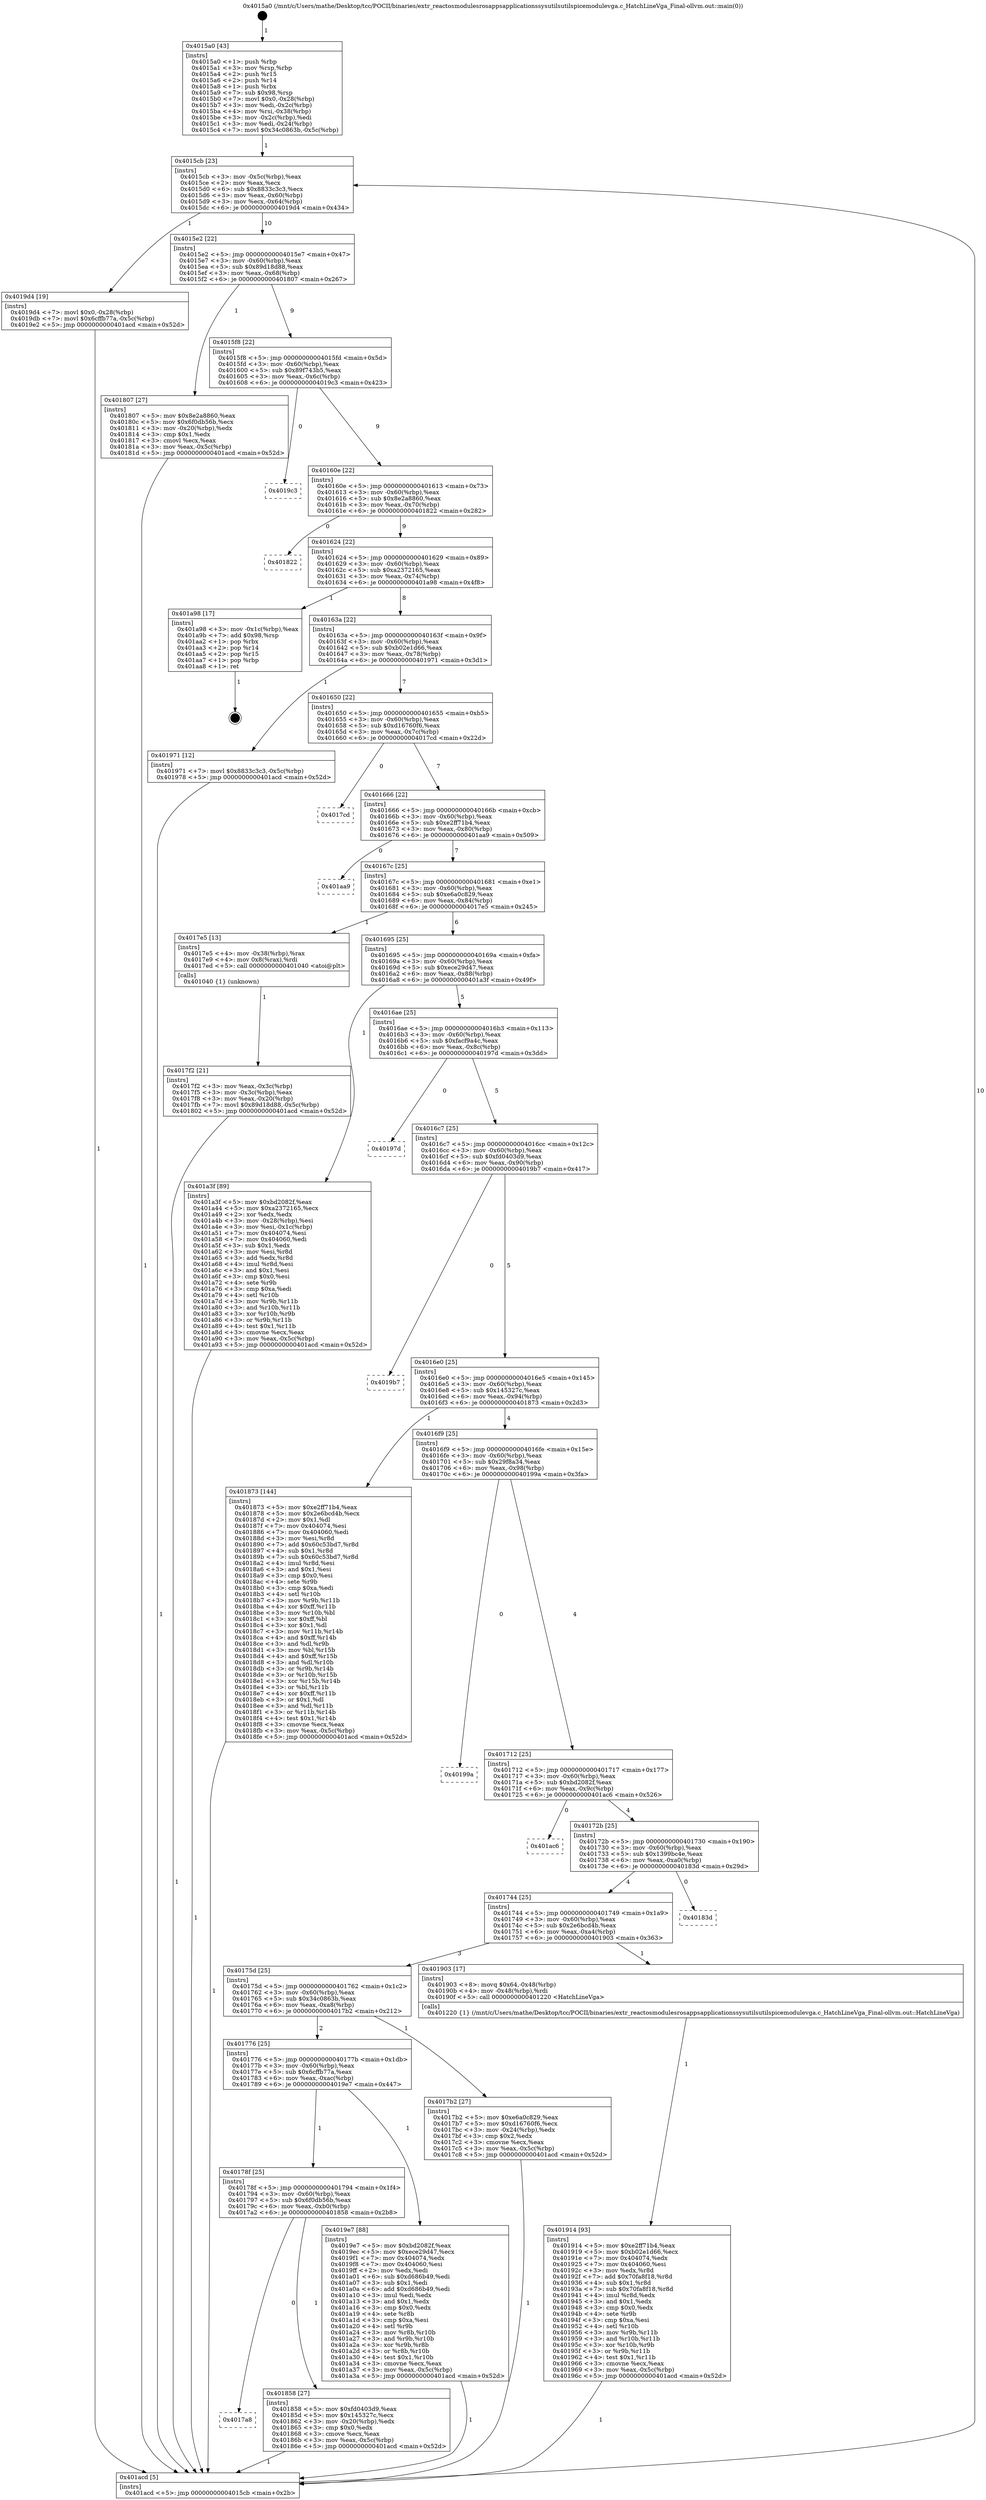 digraph "0x4015a0" {
  label = "0x4015a0 (/mnt/c/Users/mathe/Desktop/tcc/POCII/binaries/extr_reactosmodulesrosappsapplicationssysutilsutilspicemodulevga.c_HatchLineVga_Final-ollvm.out::main(0))"
  labelloc = "t"
  node[shape=record]

  Entry [label="",width=0.3,height=0.3,shape=circle,fillcolor=black,style=filled]
  "0x4015cb" [label="{
     0x4015cb [23]\l
     | [instrs]\l
     &nbsp;&nbsp;0x4015cb \<+3\>: mov -0x5c(%rbp),%eax\l
     &nbsp;&nbsp;0x4015ce \<+2\>: mov %eax,%ecx\l
     &nbsp;&nbsp;0x4015d0 \<+6\>: sub $0x8833c3c3,%ecx\l
     &nbsp;&nbsp;0x4015d6 \<+3\>: mov %eax,-0x60(%rbp)\l
     &nbsp;&nbsp;0x4015d9 \<+3\>: mov %ecx,-0x64(%rbp)\l
     &nbsp;&nbsp;0x4015dc \<+6\>: je 00000000004019d4 \<main+0x434\>\l
  }"]
  "0x4019d4" [label="{
     0x4019d4 [19]\l
     | [instrs]\l
     &nbsp;&nbsp;0x4019d4 \<+7\>: movl $0x0,-0x28(%rbp)\l
     &nbsp;&nbsp;0x4019db \<+7\>: movl $0x6cffb77a,-0x5c(%rbp)\l
     &nbsp;&nbsp;0x4019e2 \<+5\>: jmp 0000000000401acd \<main+0x52d\>\l
  }"]
  "0x4015e2" [label="{
     0x4015e2 [22]\l
     | [instrs]\l
     &nbsp;&nbsp;0x4015e2 \<+5\>: jmp 00000000004015e7 \<main+0x47\>\l
     &nbsp;&nbsp;0x4015e7 \<+3\>: mov -0x60(%rbp),%eax\l
     &nbsp;&nbsp;0x4015ea \<+5\>: sub $0x89d18d88,%eax\l
     &nbsp;&nbsp;0x4015ef \<+3\>: mov %eax,-0x68(%rbp)\l
     &nbsp;&nbsp;0x4015f2 \<+6\>: je 0000000000401807 \<main+0x267\>\l
  }"]
  Exit [label="",width=0.3,height=0.3,shape=circle,fillcolor=black,style=filled,peripheries=2]
  "0x401807" [label="{
     0x401807 [27]\l
     | [instrs]\l
     &nbsp;&nbsp;0x401807 \<+5\>: mov $0x8e2a8860,%eax\l
     &nbsp;&nbsp;0x40180c \<+5\>: mov $0x6f0db56b,%ecx\l
     &nbsp;&nbsp;0x401811 \<+3\>: mov -0x20(%rbp),%edx\l
     &nbsp;&nbsp;0x401814 \<+3\>: cmp $0x1,%edx\l
     &nbsp;&nbsp;0x401817 \<+3\>: cmovl %ecx,%eax\l
     &nbsp;&nbsp;0x40181a \<+3\>: mov %eax,-0x5c(%rbp)\l
     &nbsp;&nbsp;0x40181d \<+5\>: jmp 0000000000401acd \<main+0x52d\>\l
  }"]
  "0x4015f8" [label="{
     0x4015f8 [22]\l
     | [instrs]\l
     &nbsp;&nbsp;0x4015f8 \<+5\>: jmp 00000000004015fd \<main+0x5d\>\l
     &nbsp;&nbsp;0x4015fd \<+3\>: mov -0x60(%rbp),%eax\l
     &nbsp;&nbsp;0x401600 \<+5\>: sub $0x89f743b5,%eax\l
     &nbsp;&nbsp;0x401605 \<+3\>: mov %eax,-0x6c(%rbp)\l
     &nbsp;&nbsp;0x401608 \<+6\>: je 00000000004019c3 \<main+0x423\>\l
  }"]
  "0x401914" [label="{
     0x401914 [93]\l
     | [instrs]\l
     &nbsp;&nbsp;0x401914 \<+5\>: mov $0xe2ff71b4,%eax\l
     &nbsp;&nbsp;0x401919 \<+5\>: mov $0xb02e1d66,%ecx\l
     &nbsp;&nbsp;0x40191e \<+7\>: mov 0x404074,%edx\l
     &nbsp;&nbsp;0x401925 \<+7\>: mov 0x404060,%esi\l
     &nbsp;&nbsp;0x40192c \<+3\>: mov %edx,%r8d\l
     &nbsp;&nbsp;0x40192f \<+7\>: add $0x70fa8f18,%r8d\l
     &nbsp;&nbsp;0x401936 \<+4\>: sub $0x1,%r8d\l
     &nbsp;&nbsp;0x40193a \<+7\>: sub $0x70fa8f18,%r8d\l
     &nbsp;&nbsp;0x401941 \<+4\>: imul %r8d,%edx\l
     &nbsp;&nbsp;0x401945 \<+3\>: and $0x1,%edx\l
     &nbsp;&nbsp;0x401948 \<+3\>: cmp $0x0,%edx\l
     &nbsp;&nbsp;0x40194b \<+4\>: sete %r9b\l
     &nbsp;&nbsp;0x40194f \<+3\>: cmp $0xa,%esi\l
     &nbsp;&nbsp;0x401952 \<+4\>: setl %r10b\l
     &nbsp;&nbsp;0x401956 \<+3\>: mov %r9b,%r11b\l
     &nbsp;&nbsp;0x401959 \<+3\>: and %r10b,%r11b\l
     &nbsp;&nbsp;0x40195c \<+3\>: xor %r10b,%r9b\l
     &nbsp;&nbsp;0x40195f \<+3\>: or %r9b,%r11b\l
     &nbsp;&nbsp;0x401962 \<+4\>: test $0x1,%r11b\l
     &nbsp;&nbsp;0x401966 \<+3\>: cmovne %ecx,%eax\l
     &nbsp;&nbsp;0x401969 \<+3\>: mov %eax,-0x5c(%rbp)\l
     &nbsp;&nbsp;0x40196c \<+5\>: jmp 0000000000401acd \<main+0x52d\>\l
  }"]
  "0x4019c3" [label="{
     0x4019c3\l
  }", style=dashed]
  "0x40160e" [label="{
     0x40160e [22]\l
     | [instrs]\l
     &nbsp;&nbsp;0x40160e \<+5\>: jmp 0000000000401613 \<main+0x73\>\l
     &nbsp;&nbsp;0x401613 \<+3\>: mov -0x60(%rbp),%eax\l
     &nbsp;&nbsp;0x401616 \<+5\>: sub $0x8e2a8860,%eax\l
     &nbsp;&nbsp;0x40161b \<+3\>: mov %eax,-0x70(%rbp)\l
     &nbsp;&nbsp;0x40161e \<+6\>: je 0000000000401822 \<main+0x282\>\l
  }"]
  "0x4017a8" [label="{
     0x4017a8\l
  }", style=dashed]
  "0x401822" [label="{
     0x401822\l
  }", style=dashed]
  "0x401624" [label="{
     0x401624 [22]\l
     | [instrs]\l
     &nbsp;&nbsp;0x401624 \<+5\>: jmp 0000000000401629 \<main+0x89\>\l
     &nbsp;&nbsp;0x401629 \<+3\>: mov -0x60(%rbp),%eax\l
     &nbsp;&nbsp;0x40162c \<+5\>: sub $0xa2372165,%eax\l
     &nbsp;&nbsp;0x401631 \<+3\>: mov %eax,-0x74(%rbp)\l
     &nbsp;&nbsp;0x401634 \<+6\>: je 0000000000401a98 \<main+0x4f8\>\l
  }"]
  "0x401858" [label="{
     0x401858 [27]\l
     | [instrs]\l
     &nbsp;&nbsp;0x401858 \<+5\>: mov $0xfd0403d9,%eax\l
     &nbsp;&nbsp;0x40185d \<+5\>: mov $0x145327c,%ecx\l
     &nbsp;&nbsp;0x401862 \<+3\>: mov -0x20(%rbp),%edx\l
     &nbsp;&nbsp;0x401865 \<+3\>: cmp $0x0,%edx\l
     &nbsp;&nbsp;0x401868 \<+3\>: cmove %ecx,%eax\l
     &nbsp;&nbsp;0x40186b \<+3\>: mov %eax,-0x5c(%rbp)\l
     &nbsp;&nbsp;0x40186e \<+5\>: jmp 0000000000401acd \<main+0x52d\>\l
  }"]
  "0x401a98" [label="{
     0x401a98 [17]\l
     | [instrs]\l
     &nbsp;&nbsp;0x401a98 \<+3\>: mov -0x1c(%rbp),%eax\l
     &nbsp;&nbsp;0x401a9b \<+7\>: add $0x98,%rsp\l
     &nbsp;&nbsp;0x401aa2 \<+1\>: pop %rbx\l
     &nbsp;&nbsp;0x401aa3 \<+2\>: pop %r14\l
     &nbsp;&nbsp;0x401aa5 \<+2\>: pop %r15\l
     &nbsp;&nbsp;0x401aa7 \<+1\>: pop %rbp\l
     &nbsp;&nbsp;0x401aa8 \<+1\>: ret\l
  }"]
  "0x40163a" [label="{
     0x40163a [22]\l
     | [instrs]\l
     &nbsp;&nbsp;0x40163a \<+5\>: jmp 000000000040163f \<main+0x9f\>\l
     &nbsp;&nbsp;0x40163f \<+3\>: mov -0x60(%rbp),%eax\l
     &nbsp;&nbsp;0x401642 \<+5\>: sub $0xb02e1d66,%eax\l
     &nbsp;&nbsp;0x401647 \<+3\>: mov %eax,-0x78(%rbp)\l
     &nbsp;&nbsp;0x40164a \<+6\>: je 0000000000401971 \<main+0x3d1\>\l
  }"]
  "0x40178f" [label="{
     0x40178f [25]\l
     | [instrs]\l
     &nbsp;&nbsp;0x40178f \<+5\>: jmp 0000000000401794 \<main+0x1f4\>\l
     &nbsp;&nbsp;0x401794 \<+3\>: mov -0x60(%rbp),%eax\l
     &nbsp;&nbsp;0x401797 \<+5\>: sub $0x6f0db56b,%eax\l
     &nbsp;&nbsp;0x40179c \<+6\>: mov %eax,-0xb0(%rbp)\l
     &nbsp;&nbsp;0x4017a2 \<+6\>: je 0000000000401858 \<main+0x2b8\>\l
  }"]
  "0x401971" [label="{
     0x401971 [12]\l
     | [instrs]\l
     &nbsp;&nbsp;0x401971 \<+7\>: movl $0x8833c3c3,-0x5c(%rbp)\l
     &nbsp;&nbsp;0x401978 \<+5\>: jmp 0000000000401acd \<main+0x52d\>\l
  }"]
  "0x401650" [label="{
     0x401650 [22]\l
     | [instrs]\l
     &nbsp;&nbsp;0x401650 \<+5\>: jmp 0000000000401655 \<main+0xb5\>\l
     &nbsp;&nbsp;0x401655 \<+3\>: mov -0x60(%rbp),%eax\l
     &nbsp;&nbsp;0x401658 \<+5\>: sub $0xd16760f6,%eax\l
     &nbsp;&nbsp;0x40165d \<+3\>: mov %eax,-0x7c(%rbp)\l
     &nbsp;&nbsp;0x401660 \<+6\>: je 00000000004017cd \<main+0x22d\>\l
  }"]
  "0x4019e7" [label="{
     0x4019e7 [88]\l
     | [instrs]\l
     &nbsp;&nbsp;0x4019e7 \<+5\>: mov $0xbd2082f,%eax\l
     &nbsp;&nbsp;0x4019ec \<+5\>: mov $0xece29d47,%ecx\l
     &nbsp;&nbsp;0x4019f1 \<+7\>: mov 0x404074,%edx\l
     &nbsp;&nbsp;0x4019f8 \<+7\>: mov 0x404060,%esi\l
     &nbsp;&nbsp;0x4019ff \<+2\>: mov %edx,%edi\l
     &nbsp;&nbsp;0x401a01 \<+6\>: sub $0xd686b49,%edi\l
     &nbsp;&nbsp;0x401a07 \<+3\>: sub $0x1,%edi\l
     &nbsp;&nbsp;0x401a0a \<+6\>: add $0xd686b49,%edi\l
     &nbsp;&nbsp;0x401a10 \<+3\>: imul %edi,%edx\l
     &nbsp;&nbsp;0x401a13 \<+3\>: and $0x1,%edx\l
     &nbsp;&nbsp;0x401a16 \<+3\>: cmp $0x0,%edx\l
     &nbsp;&nbsp;0x401a19 \<+4\>: sete %r8b\l
     &nbsp;&nbsp;0x401a1d \<+3\>: cmp $0xa,%esi\l
     &nbsp;&nbsp;0x401a20 \<+4\>: setl %r9b\l
     &nbsp;&nbsp;0x401a24 \<+3\>: mov %r8b,%r10b\l
     &nbsp;&nbsp;0x401a27 \<+3\>: and %r9b,%r10b\l
     &nbsp;&nbsp;0x401a2a \<+3\>: xor %r9b,%r8b\l
     &nbsp;&nbsp;0x401a2d \<+3\>: or %r8b,%r10b\l
     &nbsp;&nbsp;0x401a30 \<+4\>: test $0x1,%r10b\l
     &nbsp;&nbsp;0x401a34 \<+3\>: cmovne %ecx,%eax\l
     &nbsp;&nbsp;0x401a37 \<+3\>: mov %eax,-0x5c(%rbp)\l
     &nbsp;&nbsp;0x401a3a \<+5\>: jmp 0000000000401acd \<main+0x52d\>\l
  }"]
  "0x4017cd" [label="{
     0x4017cd\l
  }", style=dashed]
  "0x401666" [label="{
     0x401666 [22]\l
     | [instrs]\l
     &nbsp;&nbsp;0x401666 \<+5\>: jmp 000000000040166b \<main+0xcb\>\l
     &nbsp;&nbsp;0x40166b \<+3\>: mov -0x60(%rbp),%eax\l
     &nbsp;&nbsp;0x40166e \<+5\>: sub $0xe2ff71b4,%eax\l
     &nbsp;&nbsp;0x401673 \<+3\>: mov %eax,-0x80(%rbp)\l
     &nbsp;&nbsp;0x401676 \<+6\>: je 0000000000401aa9 \<main+0x509\>\l
  }"]
  "0x4017f2" [label="{
     0x4017f2 [21]\l
     | [instrs]\l
     &nbsp;&nbsp;0x4017f2 \<+3\>: mov %eax,-0x3c(%rbp)\l
     &nbsp;&nbsp;0x4017f5 \<+3\>: mov -0x3c(%rbp),%eax\l
     &nbsp;&nbsp;0x4017f8 \<+3\>: mov %eax,-0x20(%rbp)\l
     &nbsp;&nbsp;0x4017fb \<+7\>: movl $0x89d18d88,-0x5c(%rbp)\l
     &nbsp;&nbsp;0x401802 \<+5\>: jmp 0000000000401acd \<main+0x52d\>\l
  }"]
  "0x401aa9" [label="{
     0x401aa9\l
  }", style=dashed]
  "0x40167c" [label="{
     0x40167c [25]\l
     | [instrs]\l
     &nbsp;&nbsp;0x40167c \<+5\>: jmp 0000000000401681 \<main+0xe1\>\l
     &nbsp;&nbsp;0x401681 \<+3\>: mov -0x60(%rbp),%eax\l
     &nbsp;&nbsp;0x401684 \<+5\>: sub $0xe6a0c829,%eax\l
     &nbsp;&nbsp;0x401689 \<+6\>: mov %eax,-0x84(%rbp)\l
     &nbsp;&nbsp;0x40168f \<+6\>: je 00000000004017e5 \<main+0x245\>\l
  }"]
  "0x4015a0" [label="{
     0x4015a0 [43]\l
     | [instrs]\l
     &nbsp;&nbsp;0x4015a0 \<+1\>: push %rbp\l
     &nbsp;&nbsp;0x4015a1 \<+3\>: mov %rsp,%rbp\l
     &nbsp;&nbsp;0x4015a4 \<+2\>: push %r15\l
     &nbsp;&nbsp;0x4015a6 \<+2\>: push %r14\l
     &nbsp;&nbsp;0x4015a8 \<+1\>: push %rbx\l
     &nbsp;&nbsp;0x4015a9 \<+7\>: sub $0x98,%rsp\l
     &nbsp;&nbsp;0x4015b0 \<+7\>: movl $0x0,-0x28(%rbp)\l
     &nbsp;&nbsp;0x4015b7 \<+3\>: mov %edi,-0x2c(%rbp)\l
     &nbsp;&nbsp;0x4015ba \<+4\>: mov %rsi,-0x38(%rbp)\l
     &nbsp;&nbsp;0x4015be \<+3\>: mov -0x2c(%rbp),%edi\l
     &nbsp;&nbsp;0x4015c1 \<+3\>: mov %edi,-0x24(%rbp)\l
     &nbsp;&nbsp;0x4015c4 \<+7\>: movl $0x34c0863b,-0x5c(%rbp)\l
  }"]
  "0x4017e5" [label="{
     0x4017e5 [13]\l
     | [instrs]\l
     &nbsp;&nbsp;0x4017e5 \<+4\>: mov -0x38(%rbp),%rax\l
     &nbsp;&nbsp;0x4017e9 \<+4\>: mov 0x8(%rax),%rdi\l
     &nbsp;&nbsp;0x4017ed \<+5\>: call 0000000000401040 \<atoi@plt\>\l
     | [calls]\l
     &nbsp;&nbsp;0x401040 \{1\} (unknown)\l
  }"]
  "0x401695" [label="{
     0x401695 [25]\l
     | [instrs]\l
     &nbsp;&nbsp;0x401695 \<+5\>: jmp 000000000040169a \<main+0xfa\>\l
     &nbsp;&nbsp;0x40169a \<+3\>: mov -0x60(%rbp),%eax\l
     &nbsp;&nbsp;0x40169d \<+5\>: sub $0xece29d47,%eax\l
     &nbsp;&nbsp;0x4016a2 \<+6\>: mov %eax,-0x88(%rbp)\l
     &nbsp;&nbsp;0x4016a8 \<+6\>: je 0000000000401a3f \<main+0x49f\>\l
  }"]
  "0x401acd" [label="{
     0x401acd [5]\l
     | [instrs]\l
     &nbsp;&nbsp;0x401acd \<+5\>: jmp 00000000004015cb \<main+0x2b\>\l
  }"]
  "0x401a3f" [label="{
     0x401a3f [89]\l
     | [instrs]\l
     &nbsp;&nbsp;0x401a3f \<+5\>: mov $0xbd2082f,%eax\l
     &nbsp;&nbsp;0x401a44 \<+5\>: mov $0xa2372165,%ecx\l
     &nbsp;&nbsp;0x401a49 \<+2\>: xor %edx,%edx\l
     &nbsp;&nbsp;0x401a4b \<+3\>: mov -0x28(%rbp),%esi\l
     &nbsp;&nbsp;0x401a4e \<+3\>: mov %esi,-0x1c(%rbp)\l
     &nbsp;&nbsp;0x401a51 \<+7\>: mov 0x404074,%esi\l
     &nbsp;&nbsp;0x401a58 \<+7\>: mov 0x404060,%edi\l
     &nbsp;&nbsp;0x401a5f \<+3\>: sub $0x1,%edx\l
     &nbsp;&nbsp;0x401a62 \<+3\>: mov %esi,%r8d\l
     &nbsp;&nbsp;0x401a65 \<+3\>: add %edx,%r8d\l
     &nbsp;&nbsp;0x401a68 \<+4\>: imul %r8d,%esi\l
     &nbsp;&nbsp;0x401a6c \<+3\>: and $0x1,%esi\l
     &nbsp;&nbsp;0x401a6f \<+3\>: cmp $0x0,%esi\l
     &nbsp;&nbsp;0x401a72 \<+4\>: sete %r9b\l
     &nbsp;&nbsp;0x401a76 \<+3\>: cmp $0xa,%edi\l
     &nbsp;&nbsp;0x401a79 \<+4\>: setl %r10b\l
     &nbsp;&nbsp;0x401a7d \<+3\>: mov %r9b,%r11b\l
     &nbsp;&nbsp;0x401a80 \<+3\>: and %r10b,%r11b\l
     &nbsp;&nbsp;0x401a83 \<+3\>: xor %r10b,%r9b\l
     &nbsp;&nbsp;0x401a86 \<+3\>: or %r9b,%r11b\l
     &nbsp;&nbsp;0x401a89 \<+4\>: test $0x1,%r11b\l
     &nbsp;&nbsp;0x401a8d \<+3\>: cmovne %ecx,%eax\l
     &nbsp;&nbsp;0x401a90 \<+3\>: mov %eax,-0x5c(%rbp)\l
     &nbsp;&nbsp;0x401a93 \<+5\>: jmp 0000000000401acd \<main+0x52d\>\l
  }"]
  "0x4016ae" [label="{
     0x4016ae [25]\l
     | [instrs]\l
     &nbsp;&nbsp;0x4016ae \<+5\>: jmp 00000000004016b3 \<main+0x113\>\l
     &nbsp;&nbsp;0x4016b3 \<+3\>: mov -0x60(%rbp),%eax\l
     &nbsp;&nbsp;0x4016b6 \<+5\>: sub $0xfacf9a4c,%eax\l
     &nbsp;&nbsp;0x4016bb \<+6\>: mov %eax,-0x8c(%rbp)\l
     &nbsp;&nbsp;0x4016c1 \<+6\>: je 000000000040197d \<main+0x3dd\>\l
  }"]
  "0x401776" [label="{
     0x401776 [25]\l
     | [instrs]\l
     &nbsp;&nbsp;0x401776 \<+5\>: jmp 000000000040177b \<main+0x1db\>\l
     &nbsp;&nbsp;0x40177b \<+3\>: mov -0x60(%rbp),%eax\l
     &nbsp;&nbsp;0x40177e \<+5\>: sub $0x6cffb77a,%eax\l
     &nbsp;&nbsp;0x401783 \<+6\>: mov %eax,-0xac(%rbp)\l
     &nbsp;&nbsp;0x401789 \<+6\>: je 00000000004019e7 \<main+0x447\>\l
  }"]
  "0x40197d" [label="{
     0x40197d\l
  }", style=dashed]
  "0x4016c7" [label="{
     0x4016c7 [25]\l
     | [instrs]\l
     &nbsp;&nbsp;0x4016c7 \<+5\>: jmp 00000000004016cc \<main+0x12c\>\l
     &nbsp;&nbsp;0x4016cc \<+3\>: mov -0x60(%rbp),%eax\l
     &nbsp;&nbsp;0x4016cf \<+5\>: sub $0xfd0403d9,%eax\l
     &nbsp;&nbsp;0x4016d4 \<+6\>: mov %eax,-0x90(%rbp)\l
     &nbsp;&nbsp;0x4016da \<+6\>: je 00000000004019b7 \<main+0x417\>\l
  }"]
  "0x4017b2" [label="{
     0x4017b2 [27]\l
     | [instrs]\l
     &nbsp;&nbsp;0x4017b2 \<+5\>: mov $0xe6a0c829,%eax\l
     &nbsp;&nbsp;0x4017b7 \<+5\>: mov $0xd16760f6,%ecx\l
     &nbsp;&nbsp;0x4017bc \<+3\>: mov -0x24(%rbp),%edx\l
     &nbsp;&nbsp;0x4017bf \<+3\>: cmp $0x2,%edx\l
     &nbsp;&nbsp;0x4017c2 \<+3\>: cmovne %ecx,%eax\l
     &nbsp;&nbsp;0x4017c5 \<+3\>: mov %eax,-0x5c(%rbp)\l
     &nbsp;&nbsp;0x4017c8 \<+5\>: jmp 0000000000401acd \<main+0x52d\>\l
  }"]
  "0x4019b7" [label="{
     0x4019b7\l
  }", style=dashed]
  "0x4016e0" [label="{
     0x4016e0 [25]\l
     | [instrs]\l
     &nbsp;&nbsp;0x4016e0 \<+5\>: jmp 00000000004016e5 \<main+0x145\>\l
     &nbsp;&nbsp;0x4016e5 \<+3\>: mov -0x60(%rbp),%eax\l
     &nbsp;&nbsp;0x4016e8 \<+5\>: sub $0x145327c,%eax\l
     &nbsp;&nbsp;0x4016ed \<+6\>: mov %eax,-0x94(%rbp)\l
     &nbsp;&nbsp;0x4016f3 \<+6\>: je 0000000000401873 \<main+0x2d3\>\l
  }"]
  "0x40175d" [label="{
     0x40175d [25]\l
     | [instrs]\l
     &nbsp;&nbsp;0x40175d \<+5\>: jmp 0000000000401762 \<main+0x1c2\>\l
     &nbsp;&nbsp;0x401762 \<+3\>: mov -0x60(%rbp),%eax\l
     &nbsp;&nbsp;0x401765 \<+5\>: sub $0x34c0863b,%eax\l
     &nbsp;&nbsp;0x40176a \<+6\>: mov %eax,-0xa8(%rbp)\l
     &nbsp;&nbsp;0x401770 \<+6\>: je 00000000004017b2 \<main+0x212\>\l
  }"]
  "0x401873" [label="{
     0x401873 [144]\l
     | [instrs]\l
     &nbsp;&nbsp;0x401873 \<+5\>: mov $0xe2ff71b4,%eax\l
     &nbsp;&nbsp;0x401878 \<+5\>: mov $0x2e6bcd4b,%ecx\l
     &nbsp;&nbsp;0x40187d \<+2\>: mov $0x1,%dl\l
     &nbsp;&nbsp;0x40187f \<+7\>: mov 0x404074,%esi\l
     &nbsp;&nbsp;0x401886 \<+7\>: mov 0x404060,%edi\l
     &nbsp;&nbsp;0x40188d \<+3\>: mov %esi,%r8d\l
     &nbsp;&nbsp;0x401890 \<+7\>: add $0x60c53bd7,%r8d\l
     &nbsp;&nbsp;0x401897 \<+4\>: sub $0x1,%r8d\l
     &nbsp;&nbsp;0x40189b \<+7\>: sub $0x60c53bd7,%r8d\l
     &nbsp;&nbsp;0x4018a2 \<+4\>: imul %r8d,%esi\l
     &nbsp;&nbsp;0x4018a6 \<+3\>: and $0x1,%esi\l
     &nbsp;&nbsp;0x4018a9 \<+3\>: cmp $0x0,%esi\l
     &nbsp;&nbsp;0x4018ac \<+4\>: sete %r9b\l
     &nbsp;&nbsp;0x4018b0 \<+3\>: cmp $0xa,%edi\l
     &nbsp;&nbsp;0x4018b3 \<+4\>: setl %r10b\l
     &nbsp;&nbsp;0x4018b7 \<+3\>: mov %r9b,%r11b\l
     &nbsp;&nbsp;0x4018ba \<+4\>: xor $0xff,%r11b\l
     &nbsp;&nbsp;0x4018be \<+3\>: mov %r10b,%bl\l
     &nbsp;&nbsp;0x4018c1 \<+3\>: xor $0xff,%bl\l
     &nbsp;&nbsp;0x4018c4 \<+3\>: xor $0x1,%dl\l
     &nbsp;&nbsp;0x4018c7 \<+3\>: mov %r11b,%r14b\l
     &nbsp;&nbsp;0x4018ca \<+4\>: and $0xff,%r14b\l
     &nbsp;&nbsp;0x4018ce \<+3\>: and %dl,%r9b\l
     &nbsp;&nbsp;0x4018d1 \<+3\>: mov %bl,%r15b\l
     &nbsp;&nbsp;0x4018d4 \<+4\>: and $0xff,%r15b\l
     &nbsp;&nbsp;0x4018d8 \<+3\>: and %dl,%r10b\l
     &nbsp;&nbsp;0x4018db \<+3\>: or %r9b,%r14b\l
     &nbsp;&nbsp;0x4018de \<+3\>: or %r10b,%r15b\l
     &nbsp;&nbsp;0x4018e1 \<+3\>: xor %r15b,%r14b\l
     &nbsp;&nbsp;0x4018e4 \<+3\>: or %bl,%r11b\l
     &nbsp;&nbsp;0x4018e7 \<+4\>: xor $0xff,%r11b\l
     &nbsp;&nbsp;0x4018eb \<+3\>: or $0x1,%dl\l
     &nbsp;&nbsp;0x4018ee \<+3\>: and %dl,%r11b\l
     &nbsp;&nbsp;0x4018f1 \<+3\>: or %r11b,%r14b\l
     &nbsp;&nbsp;0x4018f4 \<+4\>: test $0x1,%r14b\l
     &nbsp;&nbsp;0x4018f8 \<+3\>: cmovne %ecx,%eax\l
     &nbsp;&nbsp;0x4018fb \<+3\>: mov %eax,-0x5c(%rbp)\l
     &nbsp;&nbsp;0x4018fe \<+5\>: jmp 0000000000401acd \<main+0x52d\>\l
  }"]
  "0x4016f9" [label="{
     0x4016f9 [25]\l
     | [instrs]\l
     &nbsp;&nbsp;0x4016f9 \<+5\>: jmp 00000000004016fe \<main+0x15e\>\l
     &nbsp;&nbsp;0x4016fe \<+3\>: mov -0x60(%rbp),%eax\l
     &nbsp;&nbsp;0x401701 \<+5\>: sub $0x29f8a34,%eax\l
     &nbsp;&nbsp;0x401706 \<+6\>: mov %eax,-0x98(%rbp)\l
     &nbsp;&nbsp;0x40170c \<+6\>: je 000000000040199a \<main+0x3fa\>\l
  }"]
  "0x401903" [label="{
     0x401903 [17]\l
     | [instrs]\l
     &nbsp;&nbsp;0x401903 \<+8\>: movq $0x64,-0x48(%rbp)\l
     &nbsp;&nbsp;0x40190b \<+4\>: mov -0x48(%rbp),%rdi\l
     &nbsp;&nbsp;0x40190f \<+5\>: call 0000000000401220 \<HatchLineVga\>\l
     | [calls]\l
     &nbsp;&nbsp;0x401220 \{1\} (/mnt/c/Users/mathe/Desktop/tcc/POCII/binaries/extr_reactosmodulesrosappsapplicationssysutilsutilspicemodulevga.c_HatchLineVga_Final-ollvm.out::HatchLineVga)\l
  }"]
  "0x40199a" [label="{
     0x40199a\l
  }", style=dashed]
  "0x401712" [label="{
     0x401712 [25]\l
     | [instrs]\l
     &nbsp;&nbsp;0x401712 \<+5\>: jmp 0000000000401717 \<main+0x177\>\l
     &nbsp;&nbsp;0x401717 \<+3\>: mov -0x60(%rbp),%eax\l
     &nbsp;&nbsp;0x40171a \<+5\>: sub $0xbd2082f,%eax\l
     &nbsp;&nbsp;0x40171f \<+6\>: mov %eax,-0x9c(%rbp)\l
     &nbsp;&nbsp;0x401725 \<+6\>: je 0000000000401ac6 \<main+0x526\>\l
  }"]
  "0x401744" [label="{
     0x401744 [25]\l
     | [instrs]\l
     &nbsp;&nbsp;0x401744 \<+5\>: jmp 0000000000401749 \<main+0x1a9\>\l
     &nbsp;&nbsp;0x401749 \<+3\>: mov -0x60(%rbp),%eax\l
     &nbsp;&nbsp;0x40174c \<+5\>: sub $0x2e6bcd4b,%eax\l
     &nbsp;&nbsp;0x401751 \<+6\>: mov %eax,-0xa4(%rbp)\l
     &nbsp;&nbsp;0x401757 \<+6\>: je 0000000000401903 \<main+0x363\>\l
  }"]
  "0x401ac6" [label="{
     0x401ac6\l
  }", style=dashed]
  "0x40172b" [label="{
     0x40172b [25]\l
     | [instrs]\l
     &nbsp;&nbsp;0x40172b \<+5\>: jmp 0000000000401730 \<main+0x190\>\l
     &nbsp;&nbsp;0x401730 \<+3\>: mov -0x60(%rbp),%eax\l
     &nbsp;&nbsp;0x401733 \<+5\>: sub $0x1399bc4e,%eax\l
     &nbsp;&nbsp;0x401738 \<+6\>: mov %eax,-0xa0(%rbp)\l
     &nbsp;&nbsp;0x40173e \<+6\>: je 000000000040183d \<main+0x29d\>\l
  }"]
  "0x40183d" [label="{
     0x40183d\l
  }", style=dashed]
  Entry -> "0x4015a0" [label=" 1"]
  "0x4015cb" -> "0x4019d4" [label=" 1"]
  "0x4015cb" -> "0x4015e2" [label=" 10"]
  "0x401a98" -> Exit [label=" 1"]
  "0x4015e2" -> "0x401807" [label=" 1"]
  "0x4015e2" -> "0x4015f8" [label=" 9"]
  "0x401a3f" -> "0x401acd" [label=" 1"]
  "0x4015f8" -> "0x4019c3" [label=" 0"]
  "0x4015f8" -> "0x40160e" [label=" 9"]
  "0x4019e7" -> "0x401acd" [label=" 1"]
  "0x40160e" -> "0x401822" [label=" 0"]
  "0x40160e" -> "0x401624" [label=" 9"]
  "0x4019d4" -> "0x401acd" [label=" 1"]
  "0x401624" -> "0x401a98" [label=" 1"]
  "0x401624" -> "0x40163a" [label=" 8"]
  "0x401971" -> "0x401acd" [label=" 1"]
  "0x40163a" -> "0x401971" [label=" 1"]
  "0x40163a" -> "0x401650" [label=" 7"]
  "0x401903" -> "0x401914" [label=" 1"]
  "0x401650" -> "0x4017cd" [label=" 0"]
  "0x401650" -> "0x401666" [label=" 7"]
  "0x401873" -> "0x401acd" [label=" 1"]
  "0x401666" -> "0x401aa9" [label=" 0"]
  "0x401666" -> "0x40167c" [label=" 7"]
  "0x40178f" -> "0x4017a8" [label=" 0"]
  "0x40167c" -> "0x4017e5" [label=" 1"]
  "0x40167c" -> "0x401695" [label=" 6"]
  "0x40178f" -> "0x401858" [label=" 1"]
  "0x401695" -> "0x401a3f" [label=" 1"]
  "0x401695" -> "0x4016ae" [label=" 5"]
  "0x401914" -> "0x401acd" [label=" 1"]
  "0x4016ae" -> "0x40197d" [label=" 0"]
  "0x4016ae" -> "0x4016c7" [label=" 5"]
  "0x401776" -> "0x40178f" [label=" 1"]
  "0x4016c7" -> "0x4019b7" [label=" 0"]
  "0x4016c7" -> "0x4016e0" [label=" 5"]
  "0x401776" -> "0x4019e7" [label=" 1"]
  "0x4016e0" -> "0x401873" [label=" 1"]
  "0x4016e0" -> "0x4016f9" [label=" 4"]
  "0x401807" -> "0x401acd" [label=" 1"]
  "0x4016f9" -> "0x40199a" [label=" 0"]
  "0x4016f9" -> "0x401712" [label=" 4"]
  "0x4017f2" -> "0x401acd" [label=" 1"]
  "0x401712" -> "0x401ac6" [label=" 0"]
  "0x401712" -> "0x40172b" [label=" 4"]
  "0x401acd" -> "0x4015cb" [label=" 10"]
  "0x40172b" -> "0x40183d" [label=" 0"]
  "0x40172b" -> "0x401744" [label=" 4"]
  "0x4017e5" -> "0x4017f2" [label=" 1"]
  "0x401744" -> "0x401903" [label=" 1"]
  "0x401744" -> "0x40175d" [label=" 3"]
  "0x401858" -> "0x401acd" [label=" 1"]
  "0x40175d" -> "0x4017b2" [label=" 1"]
  "0x40175d" -> "0x401776" [label=" 2"]
  "0x4017b2" -> "0x401acd" [label=" 1"]
  "0x4015a0" -> "0x4015cb" [label=" 1"]
}
